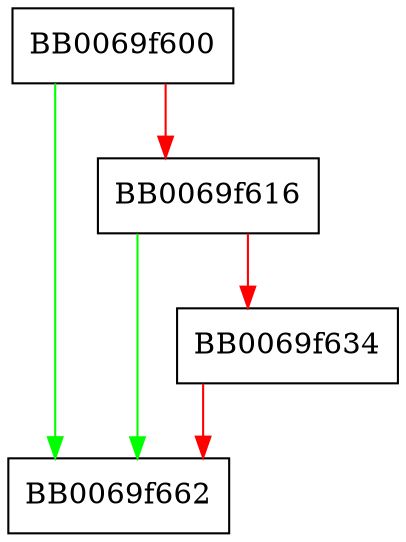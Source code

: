digraph camellia_128_ofb_newctx {
  node [shape="box"];
  graph [splines=ortho];
  BB0069f600 -> BB0069f662 [color="green"];
  BB0069f600 -> BB0069f616 [color="red"];
  BB0069f616 -> BB0069f662 [color="green"];
  BB0069f616 -> BB0069f634 [color="red"];
  BB0069f634 -> BB0069f662 [color="red"];
}
